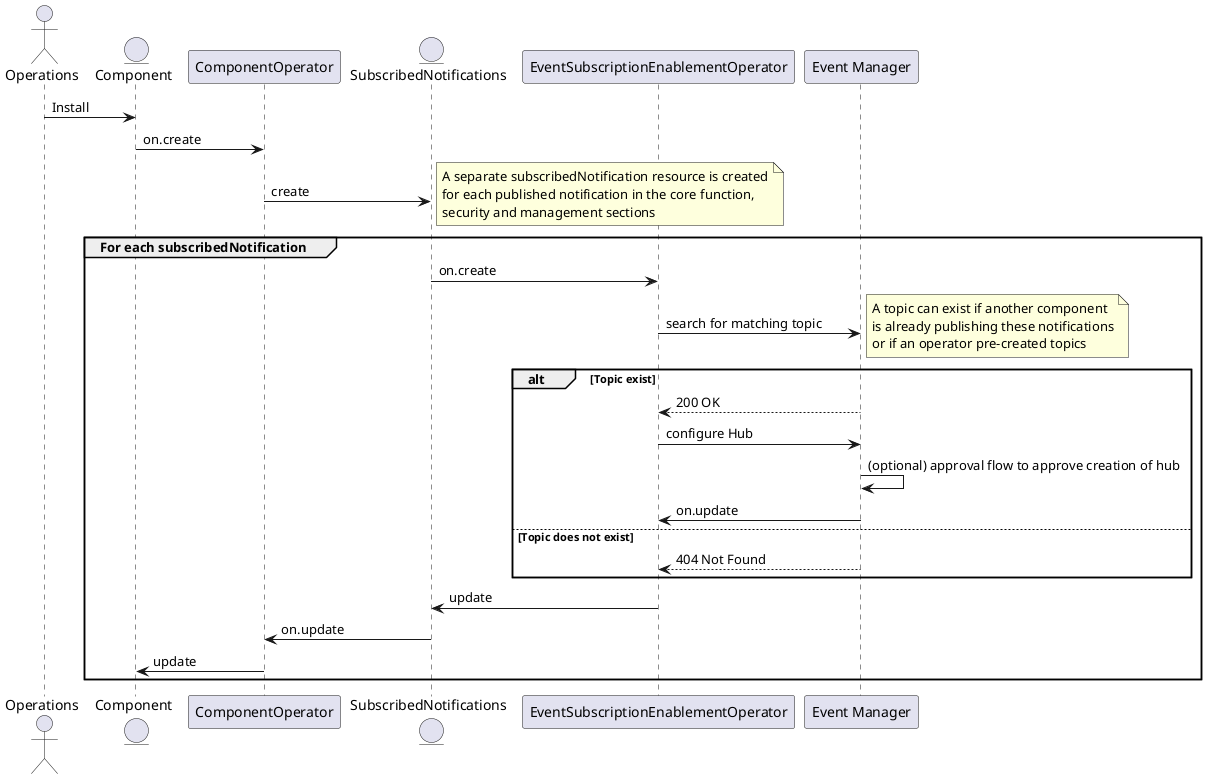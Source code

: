 @startuml

actor Operations
entity Component
participant ComponentOperator
entity SubscribedNotifications
participant EventSubscriptionEnablementOperator
participant "Event Manager" as TMFC019

Component <- Operations : Install
Component -> ComponentOperator: on.create 
ComponentOperator -> SubscribedNotifications: create
note right
    A separate subscribedNotification resource is created
    for each published notification in the core function,
    security and management sections
end note
group For each subscribedNotification
    SubscribedNotifications -> EventSubscriptionEnablementOperator: on.create     
    EventSubscriptionEnablementOperator -> TMFC019: search for matching topic
    note right
    	A topic can exist if another component
    	is already publishing these notifications
    	or if an operator pre-created topics
    end note
    alt Topic exist
    	EventSubscriptionEnablementOperator <-- TMFC019: 200 OK
    	EventSubscriptionEnablementOperator -> TMFC019 : configure Hub
    	TMFC019 -> TMFC019: (optional) approval flow to approve creation of hub
    	EventSubscriptionEnablementOperator <- TMFC019 : on.update
    else Topic does not exist
     	EventSubscriptionEnablementOperator <-- TMFC019: 404 Not Found
    end alt
    SubscribedNotifications <- EventSubscriptionEnablementOperator: update
    ComponentOperator <- SubscribedNotifications: on.update
    Component <- ComponentOperator: update 
end

@enduml